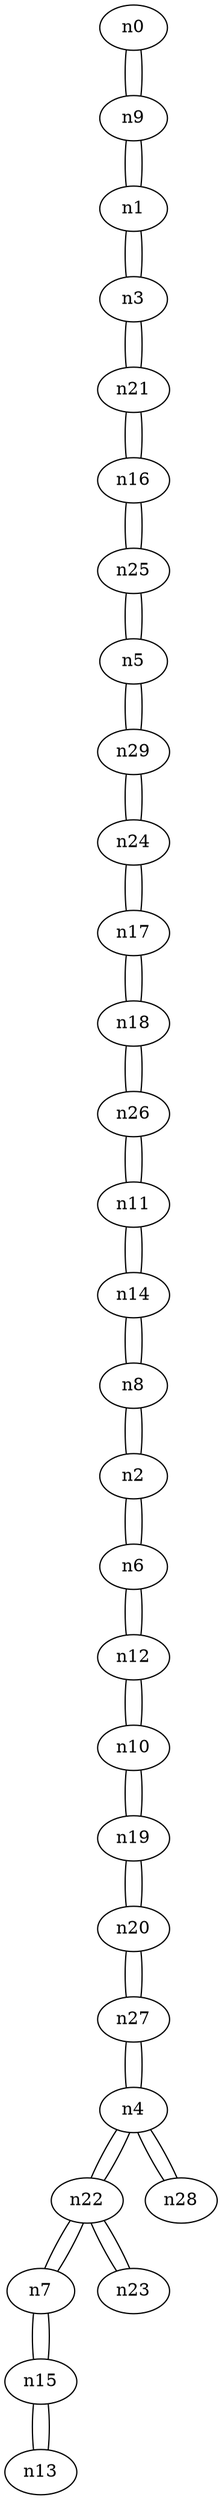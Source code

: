 graph {
n0;
n1;
n2;
n3;
n4;
n5;
n6;
n7;
n8;
n9;
n10;
n11;
n12;
n13;
n14;
n15;
n16;
n17;
n18;
n19;
n20;
n21;
n22;
n23;
n24;
n25;
n26;
n27;
n28;
n29;
n0 -- n9;
n1 -- n9;
n1 -- n3;
n2 -- n8;
n2 -- n6;
n3 -- n1;
n3 -- n21;
n4 -- n27;
n4 -- n28;
n4 -- n22;
n5 -- n29;
n5 -- n25;
n6 -- n2;
n6 -- n12;
n7 -- n15;
n7 -- n22;
n8 -- n2;
n8 -- n14;
n9 -- n0;
n9 -- n1;
n10 -- n19;
n10 -- n12;
n11 -- n14;
n11 -- n26;
n12 -- n10;
n12 -- n6;
n13 -- n15;
n14 -- n8;
n14 -- n11;
n15 -- n7;
n15 -- n13;
n16 -- n21;
n16 -- n25;
n17 -- n24;
n17 -- n18;
n18 -- n26;
n18 -- n17;
n19 -- n20;
n19 -- n10;
n20 -- n19;
n20 -- n27;
n21 -- n16;
n21 -- n3;
n22 -- n4;
n22 -- n7;
n22 -- n23;
n23 -- n22;
n24 -- n17;
n24 -- n29;
n25 -- n5;
n25 -- n16;
n26 -- n18;
n26 -- n11;
n27 -- n20;
n27 -- n4;
n28 -- n4;
n29 -- n5;
n29 -- n24;
}
